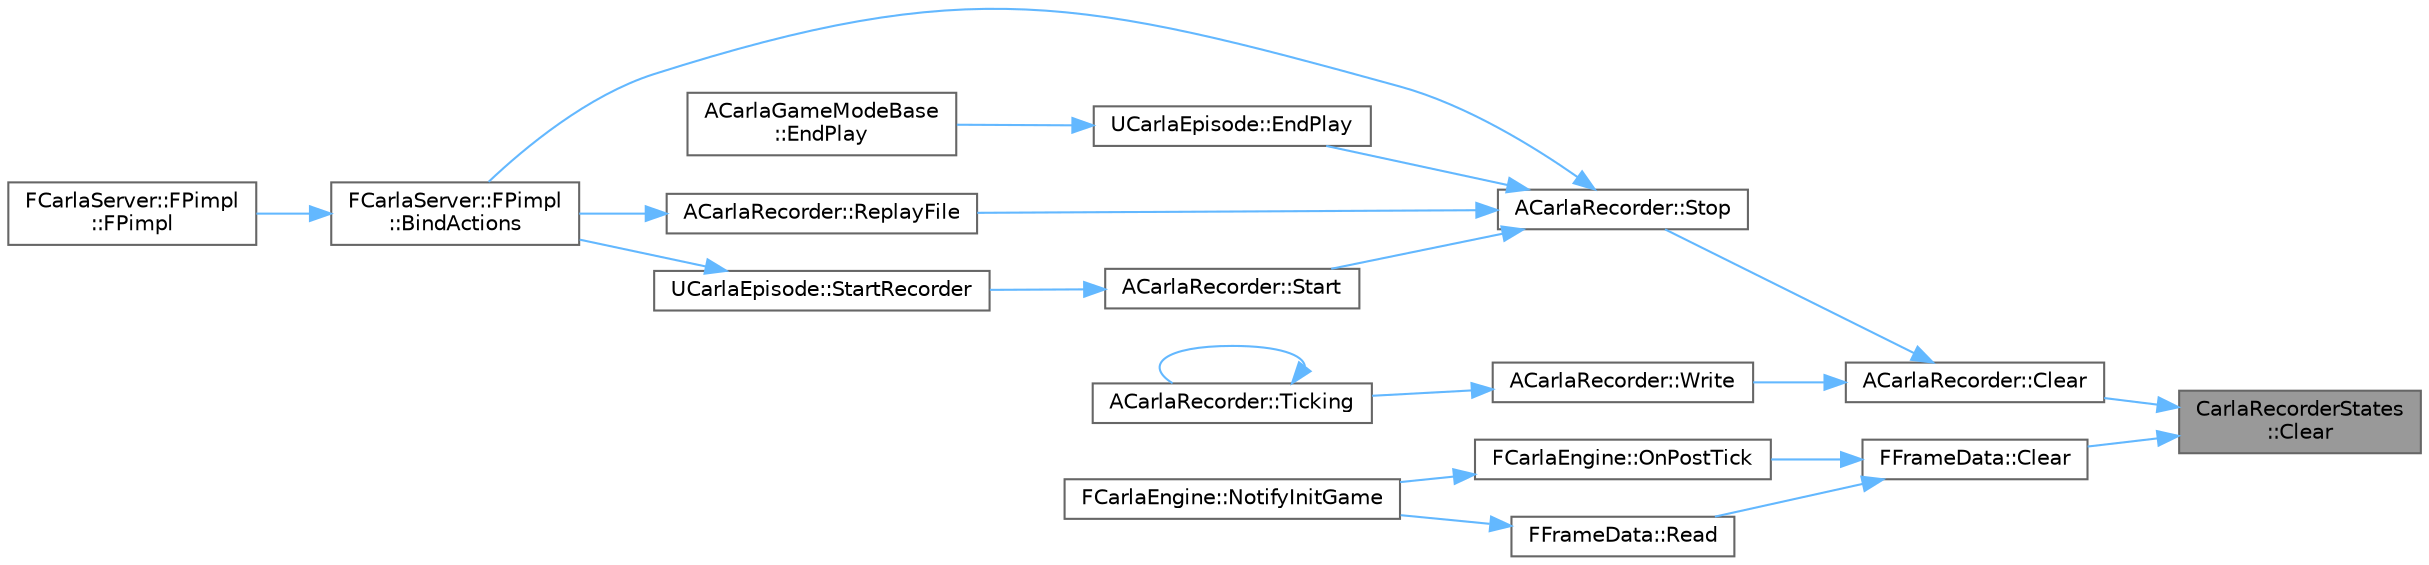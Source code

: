 digraph "CarlaRecorderStates::Clear"
{
 // INTERACTIVE_SVG=YES
 // LATEX_PDF_SIZE
  bgcolor="transparent";
  edge [fontname=Helvetica,fontsize=10,labelfontname=Helvetica,labelfontsize=10];
  node [fontname=Helvetica,fontsize=10,shape=box,height=0.2,width=0.4];
  rankdir="RL";
  Node1 [id="Node000001",label="CarlaRecorderStates\l::Clear",height=0.2,width=0.4,color="gray40", fillcolor="grey60", style="filled", fontcolor="black",tooltip=" "];
  Node1 -> Node2 [id="edge1_Node000001_Node000002",dir="back",color="steelblue1",style="solid",tooltip=" "];
  Node2 [id="Node000002",label="ACarlaRecorder::Clear",height=0.2,width=0.4,color="grey40", fillcolor="white", style="filled",URL="$dd/db9/classACarlaRecorder.html#a00ad188c72717b34341950c51404946f",tooltip=" "];
  Node2 -> Node3 [id="edge2_Node000002_Node000003",dir="back",color="steelblue1",style="solid",tooltip=" "];
  Node3 [id="Node000003",label="ACarlaRecorder::Stop",height=0.2,width=0.4,color="grey40", fillcolor="white", style="filled",URL="$dd/db9/classACarlaRecorder.html#afbefa0c9df84650c63f75b780ce2dac5",tooltip=" "];
  Node3 -> Node4 [id="edge3_Node000003_Node000004",dir="back",color="steelblue1",style="solid",tooltip=" "];
  Node4 [id="Node000004",label="FCarlaServer::FPimpl\l::BindActions",height=0.2,width=0.4,color="grey40", fillcolor="white", style="filled",URL="$d7/d97/classFCarlaServer_1_1FPimpl.html#a675a6b572112a21e8bc011dddfd0de86",tooltip=" "];
  Node4 -> Node5 [id="edge4_Node000004_Node000005",dir="back",color="steelblue1",style="solid",tooltip=" "];
  Node5 [id="Node000005",label="FCarlaServer::FPimpl\l::FPimpl",height=0.2,width=0.4,color="grey40", fillcolor="white", style="filled",URL="$d7/d97/classFCarlaServer_1_1FPimpl.html#ab9ff29fc81bd2f9a14677941c7f7b62d",tooltip=" "];
  Node3 -> Node6 [id="edge5_Node000003_Node000006",dir="back",color="steelblue1",style="solid",tooltip=" "];
  Node6 [id="Node000006",label="UCarlaEpisode::EndPlay",height=0.2,width=0.4,color="grey40", fillcolor="white", style="filled",URL="$dc/d84/classUCarlaEpisode.html#a04380aa760fc6891f1c51cdbe7ddb856",tooltip=" "];
  Node6 -> Node7 [id="edge6_Node000006_Node000007",dir="back",color="steelblue1",style="solid",tooltip=" "];
  Node7 [id="Node000007",label="ACarlaGameModeBase\l::EndPlay",height=0.2,width=0.4,color="grey40", fillcolor="white", style="filled",URL="$db/de5/classACarlaGameModeBase.html#a8e61df047eac428453a627a6de9ace75",tooltip=" "];
  Node3 -> Node8 [id="edge7_Node000003_Node000008",dir="back",color="steelblue1",style="solid",tooltip=" "];
  Node8 [id="Node000008",label="ACarlaRecorder::ReplayFile",height=0.2,width=0.4,color="grey40", fillcolor="white", style="filled",URL="$dd/db9/classACarlaRecorder.html#a5dc891241c275eedcf6b1f189751520b",tooltip=" "];
  Node8 -> Node4 [id="edge8_Node000008_Node000004",dir="back",color="steelblue1",style="solid",tooltip=" "];
  Node3 -> Node9 [id="edge9_Node000003_Node000009",dir="back",color="steelblue1",style="solid",tooltip=" "];
  Node9 [id="Node000009",label="ACarlaRecorder::Start",height=0.2,width=0.4,color="grey40", fillcolor="white", style="filled",URL="$dd/db9/classACarlaRecorder.html#aba719596bd56c72a39f902f6e9a5d290",tooltip=" "];
  Node9 -> Node10 [id="edge10_Node000009_Node000010",dir="back",color="steelblue1",style="solid",tooltip=" "];
  Node10 [id="Node000010",label="UCarlaEpisode::StartRecorder",height=0.2,width=0.4,color="grey40", fillcolor="white", style="filled",URL="$dc/d84/classUCarlaEpisode.html#a1059ce6d102804115b3243de46d46bec",tooltip=" "];
  Node10 -> Node4 [id="edge11_Node000010_Node000004",dir="back",color="steelblue1",style="solid",tooltip=" "];
  Node2 -> Node11 [id="edge12_Node000002_Node000011",dir="back",color="steelblue1",style="solid",tooltip=" "];
  Node11 [id="Node000011",label="ACarlaRecorder::Write",height=0.2,width=0.4,color="grey40", fillcolor="white", style="filled",URL="$dd/db9/classACarlaRecorder.html#af793f21895a4fc136d9930f6623afd91",tooltip=" "];
  Node11 -> Node12 [id="edge13_Node000011_Node000012",dir="back",color="steelblue1",style="solid",tooltip=" "];
  Node12 [id="Node000012",label="ACarlaRecorder::Ticking",height=0.2,width=0.4,color="grey40", fillcolor="white", style="filled",URL="$dd/db9/classACarlaRecorder.html#a1074f19dfe5b16a9e10b24ef35b26abc",tooltip=" "];
  Node12 -> Node12 [id="edge14_Node000012_Node000012",dir="back",color="steelblue1",style="solid",tooltip=" "];
  Node1 -> Node13 [id="edge15_Node000001_Node000013",dir="back",color="steelblue1",style="solid",tooltip=" "];
  Node13 [id="Node000013",label="FFrameData::Clear",height=0.2,width=0.4,color="grey40", fillcolor="white", style="filled",URL="$de/db4/classFFrameData.html#af566d45c0a7cd17a7bf5350808c2c8f5",tooltip=" "];
  Node13 -> Node14 [id="edge16_Node000013_Node000014",dir="back",color="steelblue1",style="solid",tooltip=" "];
  Node14 [id="Node000014",label="FCarlaEngine::OnPostTick",height=0.2,width=0.4,color="grey40", fillcolor="white", style="filled",URL="$dc/d49/classFCarlaEngine.html#aff440c7ba9d004e4c5b60125cc4d709b",tooltip=" "];
  Node14 -> Node15 [id="edge17_Node000014_Node000015",dir="back",color="steelblue1",style="solid",tooltip=" "];
  Node15 [id="Node000015",label="FCarlaEngine::NotifyInitGame",height=0.2,width=0.4,color="grey40", fillcolor="white", style="filled",URL="$dc/d49/classFCarlaEngine.html#ab8d13063cde985781237dd7da308227e",tooltip=" "];
  Node13 -> Node16 [id="edge18_Node000013_Node000016",dir="back",color="steelblue1",style="solid",tooltip=" "];
  Node16 [id="Node000016",label="FFrameData::Read",height=0.2,width=0.4,color="grey40", fillcolor="white", style="filled",URL="$de/db4/classFFrameData.html#a1d60d134d0c4ed720a5dbfc8688559ce",tooltip=" "];
  Node16 -> Node15 [id="edge19_Node000016_Node000015",dir="back",color="steelblue1",style="solid",tooltip=" "];
}
